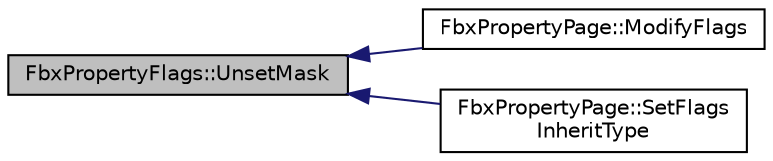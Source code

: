 digraph "FbxPropertyFlags::UnsetMask"
{
  edge [fontname="Helvetica",fontsize="10",labelfontname="Helvetica",labelfontsize="10"];
  node [fontname="Helvetica",fontsize="10",shape=record];
  rankdir="LR";
  Node35 [label="FbxPropertyFlags::UnsetMask",height=0.2,width=0.4,color="black", fillcolor="grey75", style="filled", fontcolor="black"];
  Node35 -> Node36 [dir="back",color="midnightblue",fontsize="10",style="solid",fontname="Helvetica"];
  Node36 [label="FbxPropertyPage::ModifyFlags",height=0.2,width=0.4,color="black", fillcolor="white", style="filled",URL="$class_fbx_property_page.html#a74f788300f24f87da57f6e3d7cad5eea"];
  Node35 -> Node37 [dir="back",color="midnightblue",fontsize="10",style="solid",fontname="Helvetica"];
  Node37 [label="FbxPropertyPage::SetFlags\lInheritType",height=0.2,width=0.4,color="black", fillcolor="white", style="filled",URL="$class_fbx_property_page.html#a34e74fbbf03330b4eab318261520f2bc"];
}
